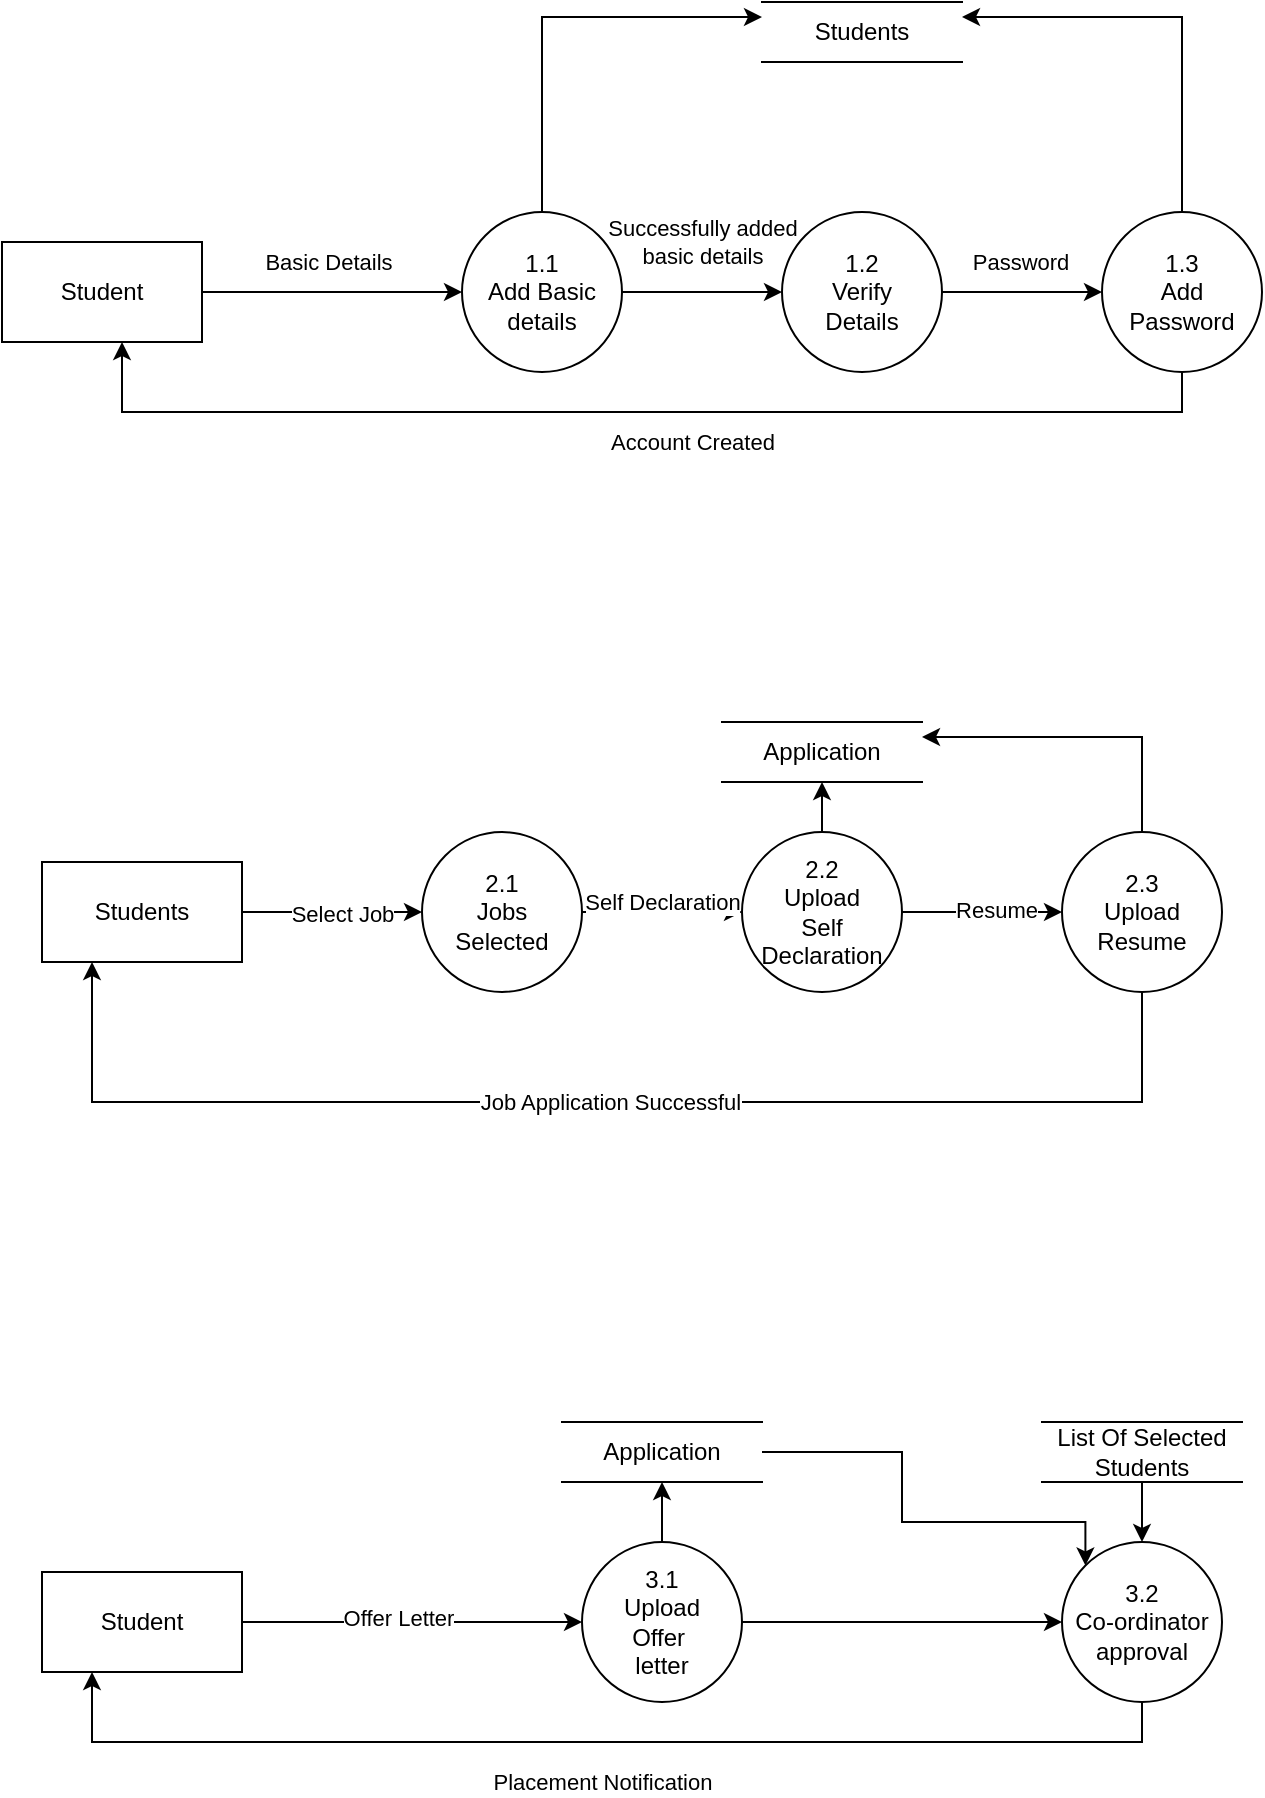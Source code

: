<mxfile version="24.2.8" type="device">
  <diagram name="Page-1" id="gascdngBFn1PkuVFaGjD">
    <mxGraphModel dx="1034" dy="458" grid="1" gridSize="10" guides="1" tooltips="1" connect="1" arrows="1" fold="1" page="1" pageScale="1" pageWidth="850" pageHeight="1100" math="0" shadow="0">
      <root>
        <mxCell id="0" />
        <mxCell id="1" parent="0" />
        <mxCell id="9fNpanfSCzcCTY3AnMqd-3" value="" style="edgeStyle=orthogonalEdgeStyle;rounded=0;orthogonalLoop=1;jettySize=auto;html=1;" parent="1" source="9fNpanfSCzcCTY3AnMqd-1" target="9fNpanfSCzcCTY3AnMqd-2" edge="1">
          <mxGeometry relative="1" as="geometry" />
        </mxCell>
        <mxCell id="9fNpanfSCzcCTY3AnMqd-9" value="Basic Details" style="edgeLabel;html=1;align=center;verticalAlign=middle;resizable=0;points=[];" parent="9fNpanfSCzcCTY3AnMqd-3" vertex="1" connectable="0">
          <mxGeometry x="-0.04" y="1" relative="1" as="geometry">
            <mxPoint y="-14" as="offset" />
          </mxGeometry>
        </mxCell>
        <mxCell id="9fNpanfSCzcCTY3AnMqd-1" value="Student" style="html=1;dashed=0;whiteSpace=wrap;" parent="1" vertex="1">
          <mxGeometry x="110" y="180" width="100" height="50" as="geometry" />
        </mxCell>
        <mxCell id="9fNpanfSCzcCTY3AnMqd-5" value="" style="edgeStyle=orthogonalEdgeStyle;rounded=0;orthogonalLoop=1;jettySize=auto;html=1;" parent="1" source="9fNpanfSCzcCTY3AnMqd-2" target="9fNpanfSCzcCTY3AnMqd-4" edge="1">
          <mxGeometry relative="1" as="geometry" />
        </mxCell>
        <mxCell id="kFw49Fil3RfXOhh0qk1X-1" value="Successfully added&lt;div&gt;basic details&lt;/div&gt;" style="edgeLabel;html=1;align=center;verticalAlign=middle;resizable=0;points=[];" parent="9fNpanfSCzcCTY3AnMqd-5" vertex="1" connectable="0">
          <mxGeometry x="-0.1" relative="1" as="geometry">
            <mxPoint x="4" y="-25" as="offset" />
          </mxGeometry>
        </mxCell>
        <mxCell id="9fNpanfSCzcCTY3AnMqd-15" style="edgeStyle=orthogonalEdgeStyle;rounded=0;orthogonalLoop=1;jettySize=auto;html=1;exitX=0.5;exitY=0;exitDx=0;exitDy=0;entryX=0;entryY=0.25;entryDx=0;entryDy=0;" parent="1" source="9fNpanfSCzcCTY3AnMqd-2" target="9fNpanfSCzcCTY3AnMqd-14" edge="1">
          <mxGeometry relative="1" as="geometry" />
        </mxCell>
        <mxCell id="9fNpanfSCzcCTY3AnMqd-2" value="&lt;div&gt;1.1&lt;/div&gt;Add Basic&lt;br&gt;details" style="ellipse;whiteSpace=wrap;html=1;dashed=0;" parent="1" vertex="1">
          <mxGeometry x="340" y="165" width="80" height="80" as="geometry" />
        </mxCell>
        <mxCell id="9fNpanfSCzcCTY3AnMqd-7" value="" style="edgeStyle=orthogonalEdgeStyle;rounded=0;orthogonalLoop=1;jettySize=auto;html=1;" parent="1" source="9fNpanfSCzcCTY3AnMqd-4" target="9fNpanfSCzcCTY3AnMqd-6" edge="1">
          <mxGeometry relative="1" as="geometry" />
        </mxCell>
        <mxCell id="9fNpanfSCzcCTY3AnMqd-12" value="Password" style="edgeLabel;html=1;align=center;verticalAlign=middle;resizable=0;points=[];" parent="9fNpanfSCzcCTY3AnMqd-7" vertex="1" connectable="0">
          <mxGeometry x="-0.032" y="6" relative="1" as="geometry">
            <mxPoint y="-9" as="offset" />
          </mxGeometry>
        </mxCell>
        <mxCell id="9fNpanfSCzcCTY3AnMqd-4" value="&lt;div&gt;1.2&lt;/div&gt;Verify&lt;br&gt;Details" style="ellipse;whiteSpace=wrap;html=1;dashed=0;" parent="1" vertex="1">
          <mxGeometry x="500" y="165" width="80" height="80" as="geometry" />
        </mxCell>
        <mxCell id="9fNpanfSCzcCTY3AnMqd-8" style="edgeStyle=orthogonalEdgeStyle;rounded=0;orthogonalLoop=1;jettySize=auto;html=1;exitX=0.5;exitY=1;exitDx=0;exitDy=0;" parent="1" source="9fNpanfSCzcCTY3AnMqd-6" target="9fNpanfSCzcCTY3AnMqd-1" edge="1">
          <mxGeometry relative="1" as="geometry">
            <Array as="points">
              <mxPoint x="700" y="265" />
              <mxPoint x="170" y="265" />
            </Array>
          </mxGeometry>
        </mxCell>
        <mxCell id="9fNpanfSCzcCTY3AnMqd-13" value="Account Created" style="edgeLabel;html=1;align=center;verticalAlign=middle;resizable=0;points=[];" parent="9fNpanfSCzcCTY3AnMqd-8" vertex="1" connectable="0">
          <mxGeometry x="-0.323" y="2" relative="1" as="geometry">
            <mxPoint x="-67" y="13" as="offset" />
          </mxGeometry>
        </mxCell>
        <mxCell id="9fNpanfSCzcCTY3AnMqd-17" style="edgeStyle=orthogonalEdgeStyle;rounded=0;orthogonalLoop=1;jettySize=auto;html=1;exitX=0.5;exitY=0;exitDx=0;exitDy=0;entryX=1;entryY=0.25;entryDx=0;entryDy=0;" parent="1" source="9fNpanfSCzcCTY3AnMqd-6" target="9fNpanfSCzcCTY3AnMqd-14" edge="1">
          <mxGeometry relative="1" as="geometry" />
        </mxCell>
        <mxCell id="9fNpanfSCzcCTY3AnMqd-6" value="&lt;div&gt;1.3&lt;/div&gt;Add&lt;br&gt;Password" style="ellipse;whiteSpace=wrap;html=1;dashed=0;" parent="1" vertex="1">
          <mxGeometry x="660" y="165" width="80" height="80" as="geometry" />
        </mxCell>
        <mxCell id="9fNpanfSCzcCTY3AnMqd-14" value="Students" style="html=1;dashed=0;whiteSpace=wrap;shape=partialRectangle;right=0;left=0;" parent="1" vertex="1">
          <mxGeometry x="490" y="60" width="100" height="30" as="geometry" />
        </mxCell>
        <mxCell id="9fNpanfSCzcCTY3AnMqd-21" value="" style="edgeStyle=orthogonalEdgeStyle;rounded=0;orthogonalLoop=1;jettySize=auto;html=1;" parent="1" source="9fNpanfSCzcCTY3AnMqd-19" target="9fNpanfSCzcCTY3AnMqd-20" edge="1">
          <mxGeometry relative="1" as="geometry" />
        </mxCell>
        <mxCell id="9fNpanfSCzcCTY3AnMqd-27" value="Select Job" style="edgeLabel;html=1;align=center;verticalAlign=middle;resizable=0;points=[];" parent="9fNpanfSCzcCTY3AnMqd-21" vertex="1" connectable="0">
          <mxGeometry x="0.102" y="-1" relative="1" as="geometry">
            <mxPoint as="offset" />
          </mxGeometry>
        </mxCell>
        <mxCell id="9fNpanfSCzcCTY3AnMqd-19" value="Students" style="html=1;dashed=0;whiteSpace=wrap;" parent="1" vertex="1">
          <mxGeometry x="130" y="490" width="100" height="50" as="geometry" />
        </mxCell>
        <mxCell id="9fNpanfSCzcCTY3AnMqd-23" value="" style="edgeStyle=orthogonalEdgeStyle;rounded=0;orthogonalLoop=1;jettySize=auto;html=1;" parent="1" source="9fNpanfSCzcCTY3AnMqd-20" target="9fNpanfSCzcCTY3AnMqd-22" edge="1">
          <mxGeometry relative="1" as="geometry" />
        </mxCell>
        <mxCell id="9fNpanfSCzcCTY3AnMqd-28" value="Self Declaration" style="edgeLabel;html=1;align=center;verticalAlign=middle;resizable=0;points=[];" parent="9fNpanfSCzcCTY3AnMqd-23" vertex="1" connectable="0">
          <mxGeometry x="-0.011" y="5" relative="1" as="geometry">
            <mxPoint as="offset" />
          </mxGeometry>
        </mxCell>
        <mxCell id="9fNpanfSCzcCTY3AnMqd-20" value="&lt;div&gt;2.1&lt;/div&gt;Jobs&lt;br&gt;Selected" style="ellipse;whiteSpace=wrap;html=1;dashed=0;" parent="1" vertex="1">
          <mxGeometry x="320" y="475" width="80" height="80" as="geometry" />
        </mxCell>
        <mxCell id="9fNpanfSCzcCTY3AnMqd-25" value="" style="edgeStyle=orthogonalEdgeStyle;rounded=0;orthogonalLoop=1;jettySize=auto;html=1;" parent="1" source="9fNpanfSCzcCTY3AnMqd-22" target="9fNpanfSCzcCTY3AnMqd-24" edge="1">
          <mxGeometry relative="1" as="geometry" />
        </mxCell>
        <mxCell id="9fNpanfSCzcCTY3AnMqd-29" value="Resume" style="edgeLabel;html=1;align=center;verticalAlign=middle;resizable=0;points=[];" parent="9fNpanfSCzcCTY3AnMqd-25" vertex="1" connectable="0">
          <mxGeometry x="0.168" y="1" relative="1" as="geometry">
            <mxPoint as="offset" />
          </mxGeometry>
        </mxCell>
        <mxCell id="9fNpanfSCzcCTY3AnMqd-32" style="edgeStyle=orthogonalEdgeStyle;rounded=0;orthogonalLoop=1;jettySize=auto;html=1;exitX=0.5;exitY=0;exitDx=0;exitDy=0;entryX=0.5;entryY=1;entryDx=0;entryDy=0;" parent="1" source="9fNpanfSCzcCTY3AnMqd-22" target="9fNpanfSCzcCTY3AnMqd-31" edge="1">
          <mxGeometry relative="1" as="geometry" />
        </mxCell>
        <mxCell id="9fNpanfSCzcCTY3AnMqd-22" value="&lt;div&gt;2.2&lt;/div&gt;Upload&lt;br&gt;Self Declaration" style="ellipse;whiteSpace=wrap;html=1;dashed=0;" parent="1" vertex="1">
          <mxGeometry x="480" y="475" width="80" height="80" as="geometry" />
        </mxCell>
        <mxCell id="9fNpanfSCzcCTY3AnMqd-26" style="edgeStyle=orthogonalEdgeStyle;rounded=0;orthogonalLoop=1;jettySize=auto;html=1;exitX=0.5;exitY=1;exitDx=0;exitDy=0;entryX=0.25;entryY=1;entryDx=0;entryDy=0;" parent="1" source="9fNpanfSCzcCTY3AnMqd-24" target="9fNpanfSCzcCTY3AnMqd-19" edge="1">
          <mxGeometry relative="1" as="geometry">
            <Array as="points">
              <mxPoint x="680" y="610" />
              <mxPoint x="155" y="610" />
            </Array>
          </mxGeometry>
        </mxCell>
        <mxCell id="9fNpanfSCzcCTY3AnMqd-30" value="Job Application Successful" style="edgeLabel;html=1;align=center;verticalAlign=middle;resizable=0;points=[];" parent="9fNpanfSCzcCTY3AnMqd-26" vertex="1" connectable="0">
          <mxGeometry x="-0.012" relative="1" as="geometry">
            <mxPoint as="offset" />
          </mxGeometry>
        </mxCell>
        <mxCell id="9fNpanfSCzcCTY3AnMqd-33" style="edgeStyle=orthogonalEdgeStyle;rounded=0;orthogonalLoop=1;jettySize=auto;html=1;exitX=0.5;exitY=0;exitDx=0;exitDy=0;entryX=1;entryY=0.25;entryDx=0;entryDy=0;" parent="1" source="9fNpanfSCzcCTY3AnMqd-24" target="9fNpanfSCzcCTY3AnMqd-31" edge="1">
          <mxGeometry relative="1" as="geometry" />
        </mxCell>
        <mxCell id="9fNpanfSCzcCTY3AnMqd-24" value="&lt;div&gt;2.3&lt;/div&gt;Upload Resume" style="ellipse;whiteSpace=wrap;html=1;dashed=0;" parent="1" vertex="1">
          <mxGeometry x="640" y="475" width="80" height="80" as="geometry" />
        </mxCell>
        <mxCell id="9fNpanfSCzcCTY3AnMqd-31" value="Application" style="html=1;dashed=0;whiteSpace=wrap;shape=partialRectangle;right=0;left=0;" parent="1" vertex="1">
          <mxGeometry x="470" y="420" width="100" height="30" as="geometry" />
        </mxCell>
        <mxCell id="9fNpanfSCzcCTY3AnMqd-36" value="" style="edgeStyle=orthogonalEdgeStyle;rounded=0;orthogonalLoop=1;jettySize=auto;html=1;" parent="1" source="9fNpanfSCzcCTY3AnMqd-34" target="9fNpanfSCzcCTY3AnMqd-35" edge="1">
          <mxGeometry relative="1" as="geometry" />
        </mxCell>
        <mxCell id="9fNpanfSCzcCTY3AnMqd-40" value="Offer Letter" style="edgeLabel;html=1;align=center;verticalAlign=middle;resizable=0;points=[];" parent="9fNpanfSCzcCTY3AnMqd-36" vertex="1" connectable="0">
          <mxGeometry x="-0.081" y="2" relative="1" as="geometry">
            <mxPoint as="offset" />
          </mxGeometry>
        </mxCell>
        <mxCell id="9fNpanfSCzcCTY3AnMqd-34" value="Student" style="html=1;dashed=0;whiteSpace=wrap;" parent="1" vertex="1">
          <mxGeometry x="130" y="845" width="100" height="50" as="geometry" />
        </mxCell>
        <mxCell id="9fNpanfSCzcCTY3AnMqd-38" value="" style="edgeStyle=orthogonalEdgeStyle;rounded=0;orthogonalLoop=1;jettySize=auto;html=1;" parent="1" source="9fNpanfSCzcCTY3AnMqd-35" target="9fNpanfSCzcCTY3AnMqd-37" edge="1">
          <mxGeometry relative="1" as="geometry" />
        </mxCell>
        <mxCell id="9fNpanfSCzcCTY3AnMqd-48" style="edgeStyle=orthogonalEdgeStyle;rounded=0;orthogonalLoop=1;jettySize=auto;html=1;exitX=0.5;exitY=0;exitDx=0;exitDy=0;entryX=0.5;entryY=1;entryDx=0;entryDy=0;" parent="1" source="9fNpanfSCzcCTY3AnMqd-35" target="9fNpanfSCzcCTY3AnMqd-44" edge="1">
          <mxGeometry relative="1" as="geometry" />
        </mxCell>
        <mxCell id="9fNpanfSCzcCTY3AnMqd-35" value="&lt;div&gt;3.1&lt;/div&gt;Upload&lt;br&gt;Offer&amp;nbsp;&lt;br&gt;letter" style="ellipse;whiteSpace=wrap;html=1;dashed=0;" parent="1" vertex="1">
          <mxGeometry x="400" y="830" width="80" height="80" as="geometry" />
        </mxCell>
        <mxCell id="9fNpanfSCzcCTY3AnMqd-39" style="edgeStyle=orthogonalEdgeStyle;rounded=0;orthogonalLoop=1;jettySize=auto;html=1;exitX=0.5;exitY=1;exitDx=0;exitDy=0;entryX=0.25;entryY=1;entryDx=0;entryDy=0;" parent="1" source="9fNpanfSCzcCTY3AnMqd-37" target="9fNpanfSCzcCTY3AnMqd-34" edge="1">
          <mxGeometry relative="1" as="geometry" />
        </mxCell>
        <mxCell id="9fNpanfSCzcCTY3AnMqd-42" value="Placement Notification" style="edgeLabel;html=1;align=center;verticalAlign=middle;resizable=0;points=[];" parent="9fNpanfSCzcCTY3AnMqd-39" vertex="1" connectable="0">
          <mxGeometry x="0.056" y="-2" relative="1" as="geometry">
            <mxPoint x="16" y="22" as="offset" />
          </mxGeometry>
        </mxCell>
        <mxCell id="9fNpanfSCzcCTY3AnMqd-37" value="&lt;div&gt;3.2&lt;/div&gt;Co-ordinator&lt;br&gt;approval" style="ellipse;whiteSpace=wrap;html=1;dashed=0;" parent="1" vertex="1">
          <mxGeometry x="640" y="830" width="80" height="80" as="geometry" />
        </mxCell>
        <mxCell id="9fNpanfSCzcCTY3AnMqd-47" style="edgeStyle=orthogonalEdgeStyle;rounded=0;orthogonalLoop=1;jettySize=auto;html=1;exitX=1;exitY=0.5;exitDx=0;exitDy=0;entryX=0;entryY=0;entryDx=0;entryDy=0;" parent="1" source="9fNpanfSCzcCTY3AnMqd-44" target="9fNpanfSCzcCTY3AnMqd-37" edge="1">
          <mxGeometry relative="1" as="geometry">
            <Array as="points">
              <mxPoint x="560" y="785" />
              <mxPoint x="560" y="820" />
              <mxPoint x="652" y="820" />
            </Array>
          </mxGeometry>
        </mxCell>
        <mxCell id="9fNpanfSCzcCTY3AnMqd-44" value="Application" style="html=1;dashed=0;whiteSpace=wrap;shape=partialRectangle;right=0;left=0;" parent="1" vertex="1">
          <mxGeometry x="390" y="770" width="100" height="30" as="geometry" />
        </mxCell>
        <mxCell id="9fNpanfSCzcCTY3AnMqd-46" style="edgeStyle=orthogonalEdgeStyle;rounded=0;orthogonalLoop=1;jettySize=auto;html=1;exitX=0.5;exitY=1;exitDx=0;exitDy=0;" parent="1" source="9fNpanfSCzcCTY3AnMqd-45" target="9fNpanfSCzcCTY3AnMqd-37" edge="1">
          <mxGeometry relative="1" as="geometry" />
        </mxCell>
        <mxCell id="9fNpanfSCzcCTY3AnMqd-45" value="List Of Selected Students" style="html=1;dashed=0;whiteSpace=wrap;shape=partialRectangle;right=0;left=0;" parent="1" vertex="1">
          <mxGeometry x="630" y="770" width="100" height="30" as="geometry" />
        </mxCell>
      </root>
    </mxGraphModel>
  </diagram>
</mxfile>
